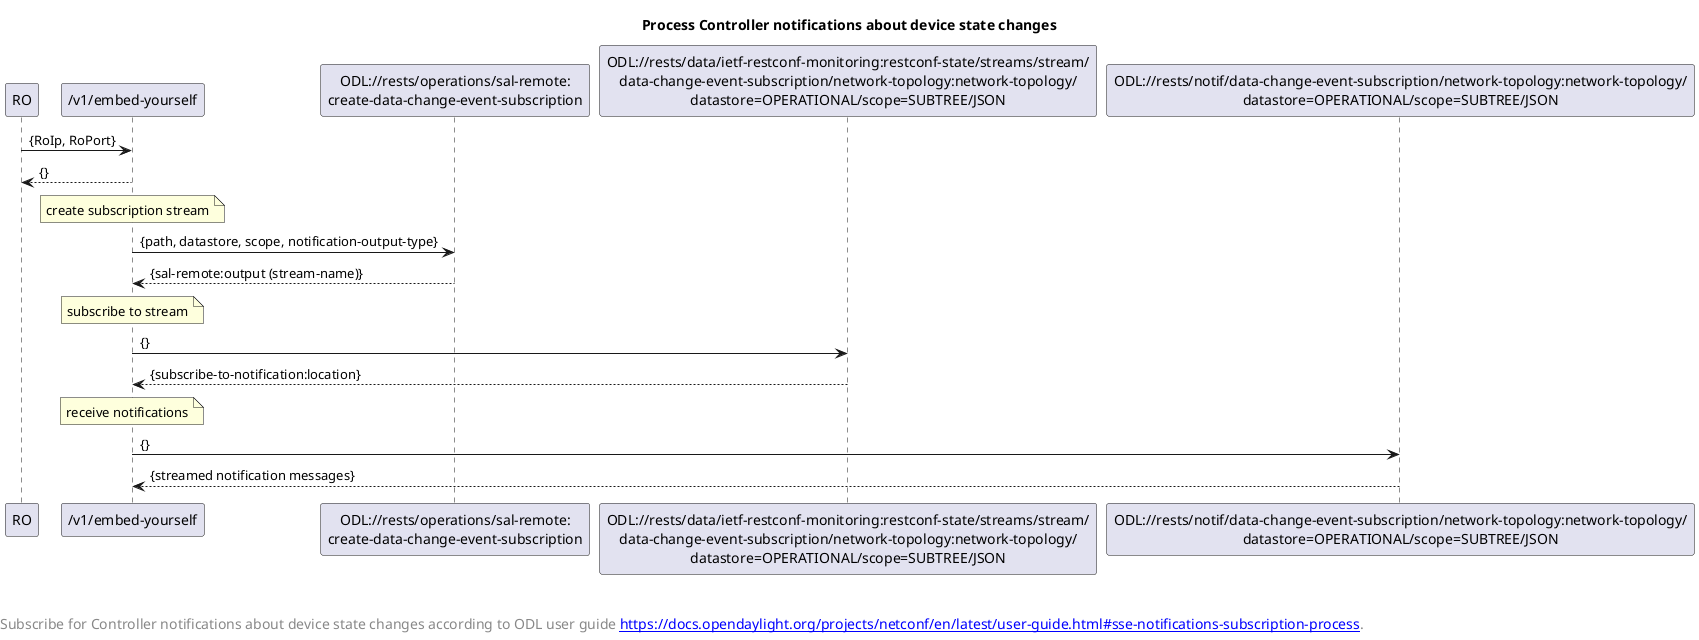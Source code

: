 @startuml
skinparam responseMessageBelowArrow true

title Process Controller notifications about device state changes

"RO" -> "/v1/embed-yourself": {RoIp, RoPort}
"/v1/embed-yourself" --> "RO": {}

note over "/v1/embed-yourself": create subscription stream
"/v1/embed-yourself" -> "ODL://rests/operations/sal-remote:\ncreate-data-change-event-subscription": {path, datastore, scope, notification-output-type}
"ODL://rests/operations/sal-remote:\ncreate-data-change-event-subscription" --> "/v1/embed-yourself": {sal-remote:output (stream-name)}

note over "/v1/embed-yourself": subscribe to stream
"/v1/embed-yourself" -> "ODL://rests/data/ietf-restconf-monitoring:restconf-state/streams/stream/\ndata-change-event-subscription/network-topology:network-topology/\ndatastore=OPERATIONAL/scope=SUBTREE/JSON": {}
"ODL://rests/data/ietf-restconf-monitoring:restconf-state/streams/stream/\ndata-change-event-subscription/network-topology:network-topology/\ndatastore=OPERATIONAL/scope=SUBTREE/JSON" --> "/v1/embed-yourself": {subscribe-to-notification:location}

note over "/v1/embed-yourself": receive notifications
"/v1/embed-yourself" -> "ODL://rests/notif/data-change-event-subscription/network-topology:network-topology/\ndatastore=OPERATIONAL/scope=SUBTREE/JSON": {}
"ODL://rests/notif/data-change-event-subscription/network-topology:network-topology/\ndatastore=OPERATIONAL/scope=SUBTREE/JSON" --> "/v1/embed-yourself": {streamed notification messages}


left footer \n\nSubscribe for Controller notifications about device state changes according to ODL user guide [[https://docs.opendaylight.org/projects/netconf/en/latest/user-guide.html#sse-notifications-subscription-process]].

<style>
footer {
  HorizontalAlignment left
  FontSize 14
}
</style>


@enduml
